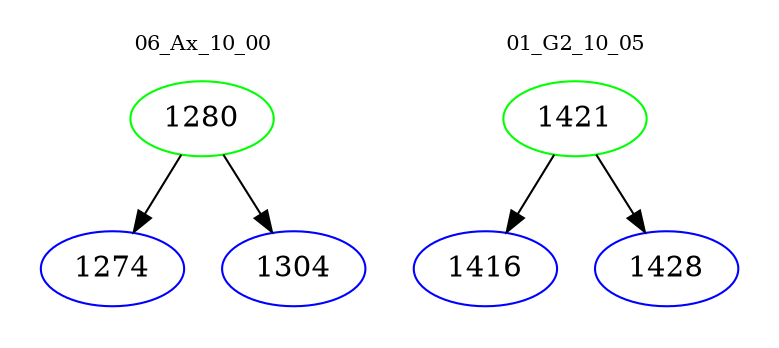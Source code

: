 digraph{
subgraph cluster_0 {
color = white
label = "06_Ax_10_00";
fontsize=10;
T0_1280 [label="1280", color="green"]
T0_1280 -> T0_1274 [color="black"]
T0_1274 [label="1274", color="blue"]
T0_1280 -> T0_1304 [color="black"]
T0_1304 [label="1304", color="blue"]
}
subgraph cluster_1 {
color = white
label = "01_G2_10_05";
fontsize=10;
T1_1421 [label="1421", color="green"]
T1_1421 -> T1_1416 [color="black"]
T1_1416 [label="1416", color="blue"]
T1_1421 -> T1_1428 [color="black"]
T1_1428 [label="1428", color="blue"]
}
}
